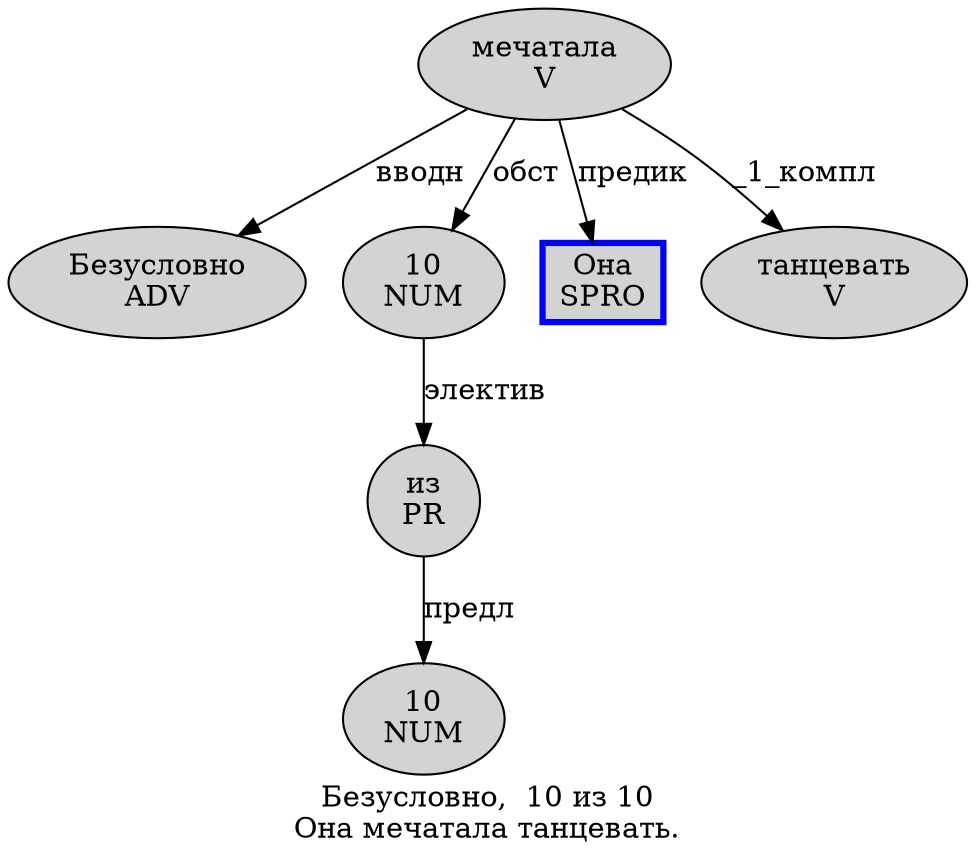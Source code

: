 digraph SENTENCE_869 {
	graph [label="Безусловно,  10 из 10
Она мечатала танцевать."]
	node [style=filled]
		0 [label="Безусловно
ADV" color="" fillcolor=lightgray penwidth=1 shape=ellipse]
		2 [label="10
NUM" color="" fillcolor=lightgray penwidth=1 shape=ellipse]
		3 [label="из
PR" color="" fillcolor=lightgray penwidth=1 shape=ellipse]
		4 [label="10
NUM" color="" fillcolor=lightgray penwidth=1 shape=ellipse]
		5 [label="Она
SPRO" color=blue fillcolor=lightgray penwidth=3 shape=box]
		6 [label="мечатала
V" color="" fillcolor=lightgray penwidth=1 shape=ellipse]
		7 [label="танцевать
V" color="" fillcolor=lightgray penwidth=1 shape=ellipse]
			3 -> 4 [label="предл"]
			2 -> 3 [label="электив"]
			6 -> 0 [label="вводн"]
			6 -> 2 [label="обст"]
			6 -> 5 [label="предик"]
			6 -> 7 [label="_1_компл"]
}